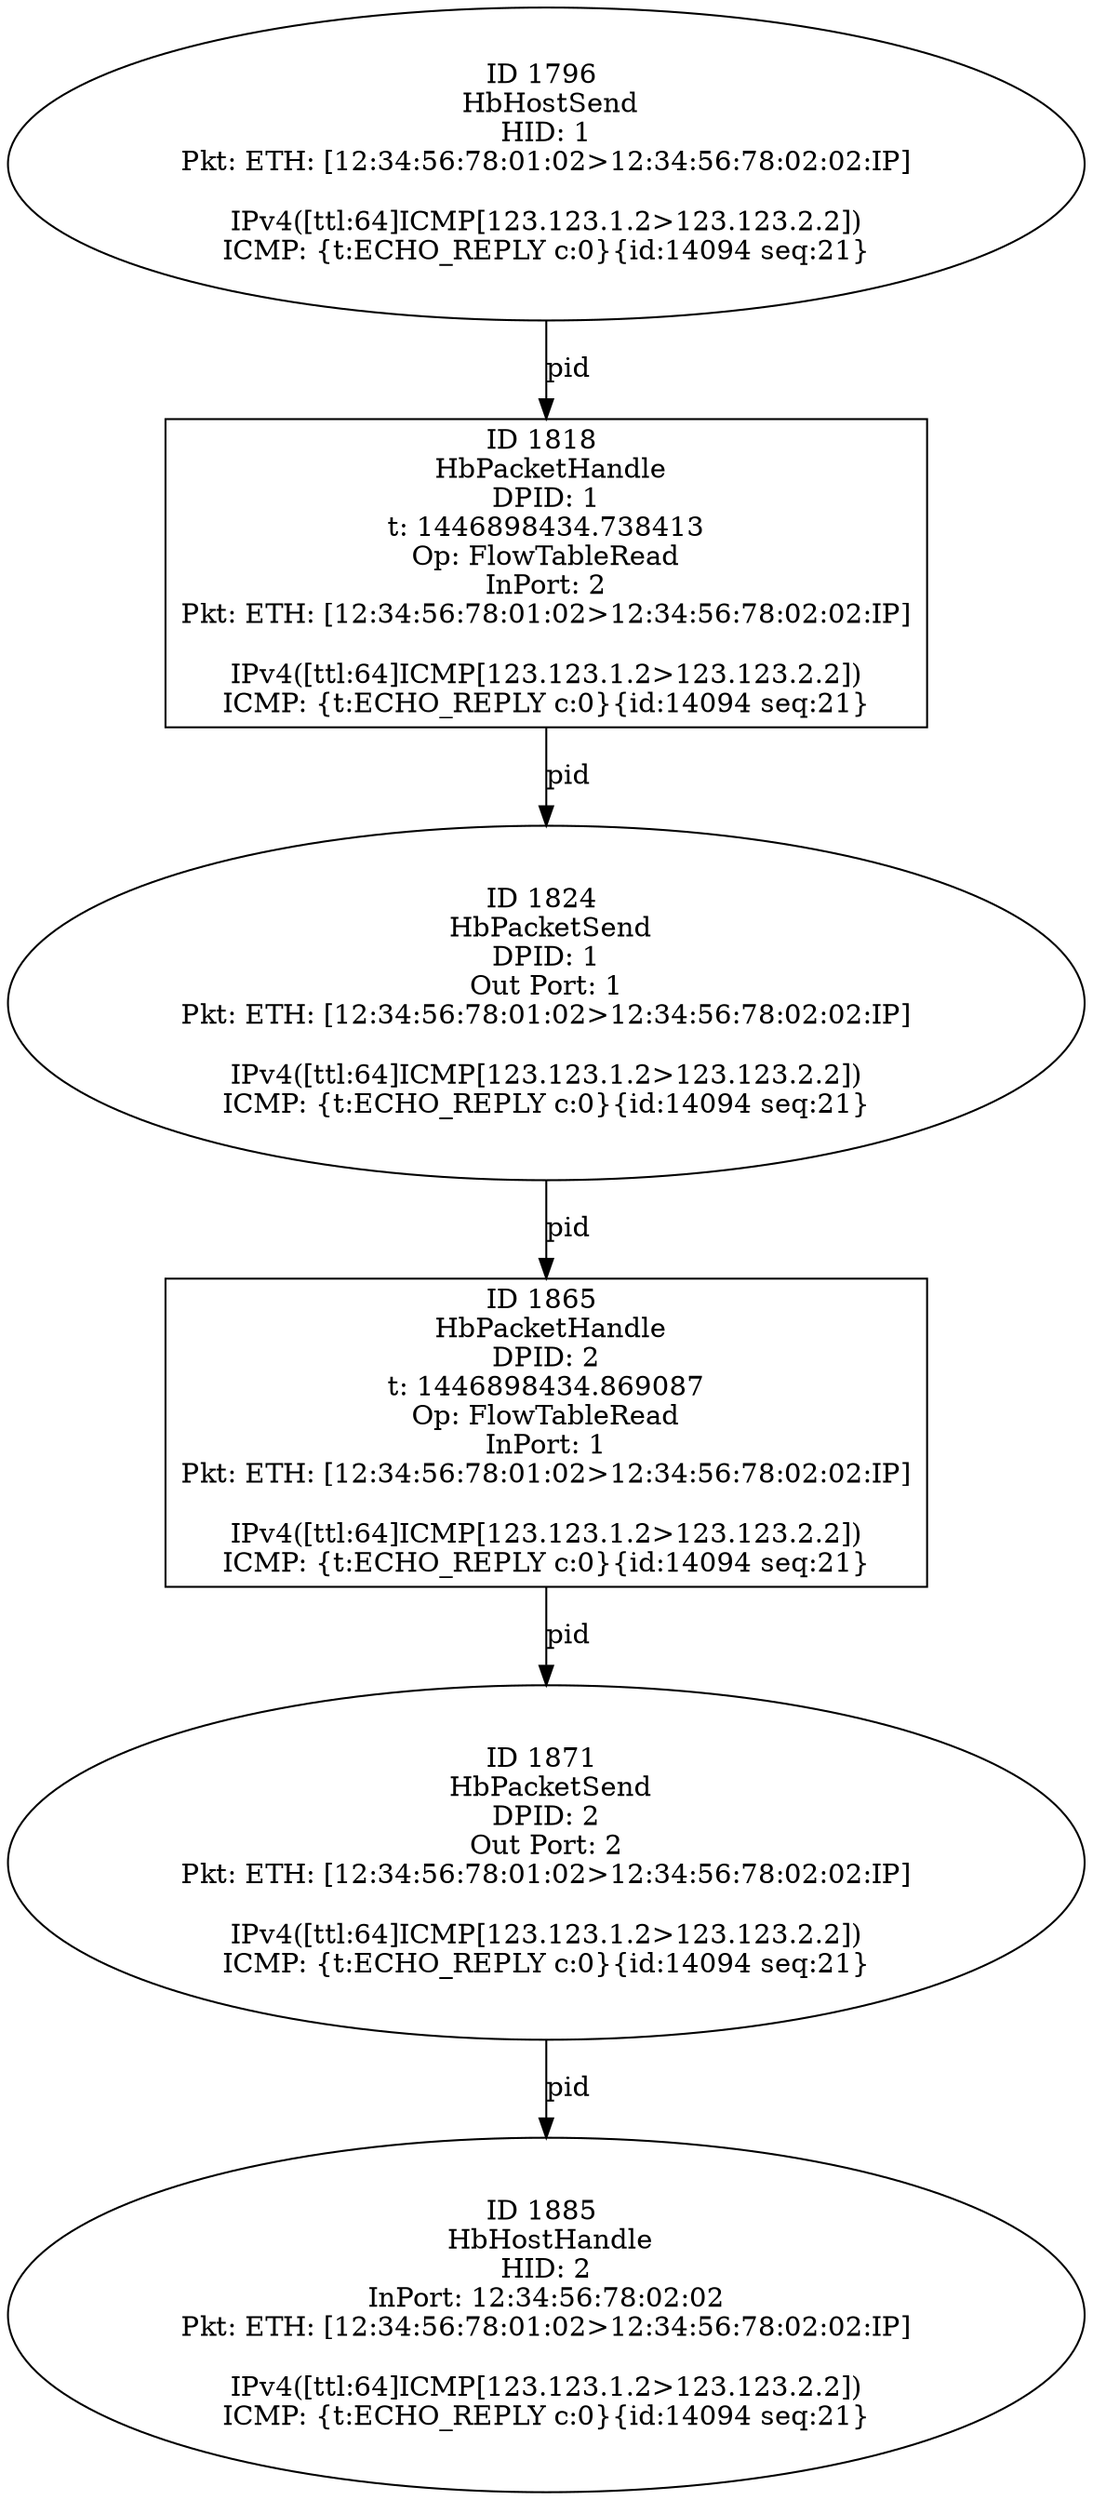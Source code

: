 strict digraph G {
1824 [shape=oval, event=<hb_events.HbPacketSend object at 0x10fcb0d90>, label="ID 1824 
 HbPacketSend
DPID: 1
Out Port: 1
Pkt: ETH: [12:34:56:78:01:02>12:34:56:78:02:02:IP]

IPv4([ttl:64]ICMP[123.123.1.2>123.123.2.2])
ICMP: {t:ECHO_REPLY c:0}{id:14094 seq:21}"];
1796 [shape=oval, event=<hb_events.HbHostSend object at 0x10fc9cb90>, label="ID 1796 
 HbHostSend
HID: 1
Pkt: ETH: [12:34:56:78:01:02>12:34:56:78:02:02:IP]

IPv4([ttl:64]ICMP[123.123.1.2>123.123.2.2])
ICMP: {t:ECHO_REPLY c:0}{id:14094 seq:21}"];
1865 [shape=box, event=<hb_events.HbPacketHandle object at 0x10fd676d0>, label="ID 1865 
 HbPacketHandle
DPID: 2
t: 1446898434.869087
Op: FlowTableRead
InPort: 1
Pkt: ETH: [12:34:56:78:01:02>12:34:56:78:02:02:IP]

IPv4([ttl:64]ICMP[123.123.1.2>123.123.2.2])
ICMP: {t:ECHO_REPLY c:0}{id:14094 seq:21}"];
1871 [shape=oval, event=<hb_events.HbPacketSend object at 0x10fd67d50>, label="ID 1871 
 HbPacketSend
DPID: 2
Out Port: 2
Pkt: ETH: [12:34:56:78:01:02>12:34:56:78:02:02:IP]

IPv4([ttl:64]ICMP[123.123.1.2>123.123.2.2])
ICMP: {t:ECHO_REPLY c:0}{id:14094 seq:21}"];
1818 [shape=box, event=<hb_events.HbPacketHandle object at 0x10fc9f5d0>, label="ID 1818 
 HbPacketHandle
DPID: 1
t: 1446898434.738413
Op: FlowTableRead
InPort: 2
Pkt: ETH: [12:34:56:78:01:02>12:34:56:78:02:02:IP]

IPv4([ttl:64]ICMP[123.123.1.2>123.123.2.2])
ICMP: {t:ECHO_REPLY c:0}{id:14094 seq:21}"];
1885 [shape=oval, event=<hb_events.HbHostHandle object at 0x10fd73490>, label="ID 1885 
 HbHostHandle
HID: 2
InPort: 12:34:56:78:02:02
Pkt: ETH: [12:34:56:78:01:02>12:34:56:78:02:02:IP]

IPv4([ttl:64]ICMP[123.123.1.2>123.123.2.2])
ICMP: {t:ECHO_REPLY c:0}{id:14094 seq:21}"];
1824 -> 1865  [rel=pid, label=pid];
1796 -> 1818  [rel=pid, label=pid];
1865 -> 1871  [rel=pid, label=pid];
1871 -> 1885  [rel=pid, label=pid];
1818 -> 1824  [rel=pid, label=pid];
}
